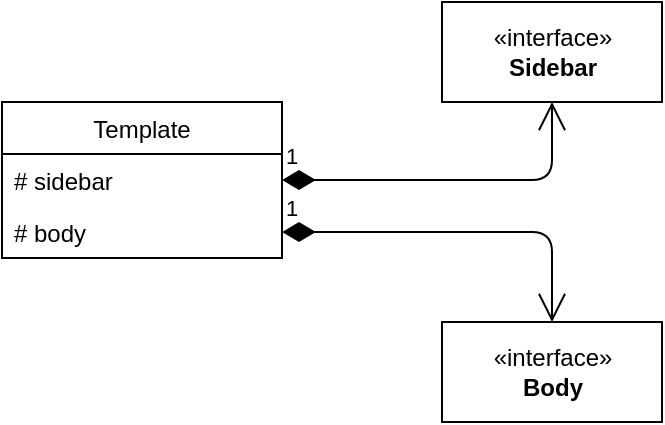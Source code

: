 <mxfile version="13.0.1" type="device" pages="5"><diagram id="JZTbdQCpxXWG3SVaPBXq" name="Template"><mxGraphModel dx="1086" dy="806" grid="1" gridSize="10" guides="1" tooltips="1" connect="1" arrows="1" fold="1" page="1" pageScale="1" pageWidth="1169" pageHeight="827" math="0" shadow="0"><root><mxCell id="YehwHi8XUBwLqJTLHgFu-0"/><mxCell id="YehwHi8XUBwLqJTLHgFu-1" parent="YehwHi8XUBwLqJTLHgFu-0"/><mxCell id="YehwHi8XUBwLqJTLHgFu-6" value="«interface»&lt;br&gt;&lt;b&gt;Sidebar&lt;/b&gt;" style="html=1;" parent="YehwHi8XUBwLqJTLHgFu-1" vertex="1"><mxGeometry x="360" y="70" width="110" height="50" as="geometry"/></mxCell><mxCell id="YehwHi8XUBwLqJTLHgFu-7" value="«interface»&lt;br&gt;&lt;b&gt;Body&lt;/b&gt;" style="html=1;" parent="YehwHi8XUBwLqJTLHgFu-1" vertex="1"><mxGeometry x="360" y="230" width="110" height="50" as="geometry"/></mxCell><mxCell id="YehwHi8XUBwLqJTLHgFu-8" value="1" style="endArrow=open;html=1;endSize=12;startArrow=diamondThin;startSize=14;startFill=1;edgeStyle=orthogonalEdgeStyle;align=left;verticalAlign=bottom;" parent="YehwHi8XUBwLqJTLHgFu-1" source="YehwHi8XUBwLqJTLHgFu-3" target="YehwHi8XUBwLqJTLHgFu-6" edge="1"><mxGeometry x="-1" y="3" relative="1" as="geometry"><mxPoint x="200" y="320" as="sourcePoint"/><mxPoint x="360" y="320" as="targetPoint"/></mxGeometry></mxCell><mxCell id="YehwHi8XUBwLqJTLHgFu-9" value="1" style="endArrow=open;html=1;endSize=12;startArrow=diamondThin;startSize=14;startFill=1;edgeStyle=orthogonalEdgeStyle;align=left;verticalAlign=bottom;" parent="YehwHi8XUBwLqJTLHgFu-1" source="YehwHi8XUBwLqJTLHgFu-4" target="YehwHi8XUBwLqJTLHgFu-7" edge="1"><mxGeometry x="-1" y="3" relative="1" as="geometry"><mxPoint x="200" y="360" as="sourcePoint"/><mxPoint x="360" y="360" as="targetPoint"/></mxGeometry></mxCell><mxCell id="YehwHi8XUBwLqJTLHgFu-2" value="Template" style="swimlane;fontStyle=0;childLayout=stackLayout;horizontal=1;startSize=26;fillColor=none;horizontalStack=0;resizeParent=1;resizeParentMax=0;resizeLast=0;collapsible=1;marginBottom=0;" parent="YehwHi8XUBwLqJTLHgFu-1" vertex="1"><mxGeometry x="140" y="120" width="140" height="78" as="geometry"/></mxCell><mxCell id="YehwHi8XUBwLqJTLHgFu-3" value="# sidebar" style="text;strokeColor=none;fillColor=none;align=left;verticalAlign=top;spacingLeft=4;spacingRight=4;overflow=hidden;rotatable=0;points=[[0,0.5],[1,0.5]];portConstraint=eastwest;" parent="YehwHi8XUBwLqJTLHgFu-2" vertex="1"><mxGeometry y="26" width="140" height="26" as="geometry"/></mxCell><mxCell id="YehwHi8XUBwLqJTLHgFu-4" value="# body" style="text;strokeColor=none;fillColor=none;align=left;verticalAlign=top;spacingLeft=4;spacingRight=4;overflow=hidden;rotatable=0;points=[[0,0.5],[1,0.5]];portConstraint=eastwest;" parent="YehwHi8XUBwLqJTLHgFu-2" vertex="1"><mxGeometry y="52" width="140" height="26" as="geometry"/></mxCell></root></mxGraphModel></diagram><diagram id="7Dfi5eigfDp-_R0_c6Ey" name="Page-7"><mxGraphModel dx="1086" dy="806" grid="1" gridSize="10" guides="1" tooltips="1" connect="1" arrows="1" fold="1" page="1" pageScale="1" pageWidth="1169" pageHeight="827" math="0" shadow="0"><root><mxCell id="QFrY1DMon-wAGihlqS-A-0"/><mxCell id="QFrY1DMon-wAGihlqS-A-1" parent="QFrY1DMon-wAGihlqS-A-0"/><mxCell id="lQx2thEMfqi2KLcOTXvt-4" style="edgeStyle=orthogonalEdgeStyle;rounded=1;orthogonalLoop=1;jettySize=auto;html=1;startArrow=classicThin;startFill=1;endArrow=classicThin;endFill=1;targetPerimeterSpacing=0;" parent="QFrY1DMon-wAGihlqS-A-1" source="lQx2thEMfqi2KLcOTXvt-0" target="lQx2thEMfqi2KLcOTXvt-2" edge="1"><mxGeometry relative="1" as="geometry"/></mxCell><mxCell id="lQx2thEMfqi2KLcOTXvt-5" style="edgeStyle=orthogonalEdgeStyle;rounded=1;orthogonalLoop=1;jettySize=auto;html=1;startArrow=classicThin;startFill=1;endArrow=classicThin;endFill=1;targetPerimeterSpacing=0;" parent="QFrY1DMon-wAGihlqS-A-1" source="lQx2thEMfqi2KLcOTXvt-0" target="lQx2thEMfqi2KLcOTXvt-1" edge="1"><mxGeometry relative="1" as="geometry"/></mxCell><mxCell id="lQx2thEMfqi2KLcOTXvt-0" value="collections view" style="whiteSpace=wrap;html=1;aspect=fixed;" parent="QFrY1DMon-wAGihlqS-A-1" vertex="1"><mxGeometry x="360" y="80" width="80" height="80" as="geometry"/></mxCell><mxCell id="lQx2thEMfqi2KLcOTXvt-6" style="edgeStyle=orthogonalEdgeStyle;rounded=1;orthogonalLoop=1;jettySize=auto;html=1;entryX=0;entryY=0.5;entryDx=0;entryDy=0;startArrow=classicThin;startFill=1;endArrow=classicThin;endFill=1;targetPerimeterSpacing=0;" parent="QFrY1DMon-wAGihlqS-A-1" source="lQx2thEMfqi2KLcOTXvt-1" target="lQx2thEMfqi2KLcOTXvt-2" edge="1"><mxGeometry relative="1" as="geometry"/></mxCell><mxCell id="lQx2thEMfqi2KLcOTXvt-1" value="collection view" style="whiteSpace=wrap;html=1;aspect=fixed;" parent="QFrY1DMon-wAGihlqS-A-1" vertex="1"><mxGeometry x="240" y="240" width="80" height="80" as="geometry"/></mxCell><mxCell id="lQx2thEMfqi2KLcOTXvt-2" value="collection form" style="whiteSpace=wrap;html=1;aspect=fixed;" parent="QFrY1DMon-wAGihlqS-A-1" vertex="1"><mxGeometry x="480" y="240" width="80" height="80" as="geometry"/></mxCell></root></mxGraphModel></diagram><diagram id="5L6_Mxz8iLf0Zuie65mB" name="Page-3"><mxGraphModel dx="1086" dy="806" grid="1" gridSize="10" guides="1" tooltips="1" connect="1" arrows="1" fold="1" page="1" pageScale="1" pageWidth="1169" pageHeight="827" math="0" shadow="0"><root><mxCell id="aebxE1xNeICZzcEWhHVF-0"/><mxCell id="aebxE1xNeICZzcEWhHVF-1" parent="aebxE1xNeICZzcEWhHVF-0"/><mxCell id="aebxE1xNeICZzcEWhHVF-15" style="edgeStyle=orthogonalEdgeStyle;rounded=0;orthogonalLoop=1;jettySize=auto;html=1;entryX=0;entryY=0.5;entryDx=0;entryDy=0;" edge="1" parent="aebxE1xNeICZzcEWhHVF-1" source="aebxE1xNeICZzcEWhHVF-2" target="aebxE1xNeICZzcEWhHVF-4"><mxGeometry relative="1" as="geometry"/></mxCell><mxCell id="aebxE1xNeICZzcEWhHVF-16" style="edgeStyle=orthogonalEdgeStyle;rounded=0;orthogonalLoop=1;jettySize=auto;html=1;" edge="1" parent="aebxE1xNeICZzcEWhHVF-1" source="aebxE1xNeICZzcEWhHVF-2" target="aebxE1xNeICZzcEWhHVF-3"><mxGeometry relative="1" as="geometry"/></mxCell><mxCell id="aebxE1xNeICZzcEWhHVF-2" value="object" style="whiteSpace=wrap;html=1;aspect=fixed;" vertex="1" parent="aebxE1xNeICZzcEWhHVF-1"><mxGeometry x="360" y="120" width="80" height="80" as="geometry"/></mxCell><mxCell id="aebxE1xNeICZzcEWhHVF-3" value="media files" style="whiteSpace=wrap;html=1;aspect=fixed;" vertex="1" parent="aebxE1xNeICZzcEWhHVF-1"><mxGeometry x="520" y="200" width="80" height="80" as="geometry"/></mxCell><mxCell id="aebxE1xNeICZzcEWhHVF-4" value="media records" style="whiteSpace=wrap;html=1;aspect=fixed;" vertex="1" parent="aebxE1xNeICZzcEWhHVF-1"><mxGeometry x="520" y="40" width="80" height="80" as="geometry"/></mxCell><mxCell id="aebxE1xNeICZzcEWhHVF-10" style="edgeStyle=orthogonalEdgeStyle;rounded=0;orthogonalLoop=1;jettySize=auto;html=1;entryX=0.5;entryY=1;entryDx=0;entryDy=0;" edge="1" parent="aebxE1xNeICZzcEWhHVF-1" source="aebxE1xNeICZzcEWhHVF-5" target="aebxE1xNeICZzcEWhHVF-3"><mxGeometry relative="1" as="geometry"/></mxCell><mxCell id="aebxE1xNeICZzcEWhHVF-5" value="media processors" style="whiteSpace=wrap;html=1;aspect=fixed;" vertex="1" parent="aebxE1xNeICZzcEWhHVF-1"><mxGeometry x="520" y="400" width="80" height="80" as="geometry"/></mxCell><mxCell id="aebxE1xNeICZzcEWhHVF-9" style="edgeStyle=orthogonalEdgeStyle;rounded=0;orthogonalLoop=1;jettySize=auto;html=1;entryX=0;entryY=0.5;entryDx=0;entryDy=0;" edge="1" parent="aebxE1xNeICZzcEWhHVF-1" source="aebxE1xNeICZzcEWhHVF-6" target="aebxE1xNeICZzcEWhHVF-5"><mxGeometry relative="1" as="geometry"/></mxCell><mxCell id="aebxE1xNeICZzcEWhHVF-6" value="media API" style="whiteSpace=wrap;html=1;aspect=fixed;" vertex="1" parent="aebxE1xNeICZzcEWhHVF-1"><mxGeometry x="360" y="400" width="80" height="80" as="geometry"/></mxCell><mxCell id="aebxE1xNeICZzcEWhHVF-8" value="media transform" style="edgeStyle=orthogonalEdgeStyle;rounded=0;orthogonalLoop=1;jettySize=auto;html=1;entryX=0;entryY=0.5;entryDx=0;entryDy=0;exitX=0.5;exitY=1;exitDx=0;exitDy=0;" edge="1" parent="aebxE1xNeICZzcEWhHVF-1" source="aebxE1xNeICZzcEWhHVF-7" target="aebxE1xNeICZzcEWhHVF-6"><mxGeometry relative="1" as="geometry"/></mxCell><mxCell id="aebxE1xNeICZzcEWhHVF-13" style="edgeStyle=orthogonalEdgeStyle;rounded=0;orthogonalLoop=1;jettySize=auto;html=1;entryX=0;entryY=0.5;entryDx=0;entryDy=0;exitX=0.5;exitY=0;exitDx=0;exitDy=0;" edge="1" parent="aebxE1xNeICZzcEWhHVF-1" source="aebxE1xNeICZzcEWhHVF-7" target="aebxE1xNeICZzcEWhHVF-2"><mxGeometry relative="1" as="geometry"/></mxCell><mxCell id="aebxE1xNeICZzcEWhHVF-14" value="media life cycle" style="edgeLabel;html=1;align=center;verticalAlign=middle;resizable=0;points=[];" vertex="1" connectable="0" parent="aebxE1xNeICZzcEWhHVF-13"><mxGeometry y="-1" relative="1" as="geometry"><mxPoint x="1" y="-1" as="offset"/></mxGeometry></mxCell><mxCell id="aebxE1xNeICZzcEWhHVF-7" value="media editors" style="whiteSpace=wrap;html=1;aspect=fixed;" vertex="1" parent="aebxE1xNeICZzcEWhHVF-1"><mxGeometry x="200" y="240" width="80" height="80" as="geometry"/></mxCell><mxCell id="aebxE1xNeICZzcEWhHVF-11" value="media descriptor" style="whiteSpace=wrap;html=1;aspect=fixed;" vertex="1" parent="aebxE1xNeICZzcEWhHVF-1"><mxGeometry x="360" y="240" width="80" height="80" as="geometry"/></mxCell><mxCell id="aebxE1xNeICZzcEWhHVF-17" value="" style="endArrow=none;dashed=1;html=1;entryX=0.5;entryY=1;entryDx=0;entryDy=0;exitX=0.5;exitY=0;exitDx=0;exitDy=0;" edge="1" parent="aebxE1xNeICZzcEWhHVF-1" source="aebxE1xNeICZzcEWhHVF-3" target="aebxE1xNeICZzcEWhHVF-4"><mxGeometry width="50" height="50" relative="1" as="geometry"><mxPoint x="690" y="440" as="sourcePoint"/><mxPoint x="740" y="390" as="targetPoint"/></mxGeometry></mxCell><mxCell id="aebxE1xNeICZzcEWhHVF-18" value="" style="endArrow=none;dashed=1;html=1;entryX=0;entryY=0.5;entryDx=0;entryDy=0;exitX=1;exitY=0.5;exitDx=0;exitDy=0;" edge="1" parent="aebxE1xNeICZzcEWhHVF-1" source="aebxE1xNeICZzcEWhHVF-7" target="aebxE1xNeICZzcEWhHVF-11"><mxGeometry width="50" height="50" relative="1" as="geometry"><mxPoint x="300" y="380" as="sourcePoint"/><mxPoint x="350" y="330" as="targetPoint"/></mxGeometry></mxCell><mxCell id="aebxE1xNeICZzcEWhHVF-20" style="edgeStyle=orthogonalEdgeStyle;rounded=0;orthogonalLoop=1;jettySize=auto;html=1;entryX=0;entryY=0.5;entryDx=0;entryDy=0;" edge="1" parent="aebxE1xNeICZzcEWhHVF-1" source="aebxE1xNeICZzcEWhHVF-19" target="aebxE1xNeICZzcEWhHVF-7"><mxGeometry relative="1" as="geometry"/></mxCell><mxCell id="aebxE1xNeICZzcEWhHVF-19" value="dev" style="whiteSpace=wrap;html=1;aspect=fixed;" vertex="1" parent="aebxE1xNeICZzcEWhHVF-1"><mxGeometry x="40" y="240" width="80" height="80" as="geometry"/></mxCell></root></mxGraphModel></diagram><diagram id="ZsuXTkk0YYXv0cFJ7MNA" name="Page-4"><mxGraphModel dx="1944" dy="822" grid="1" gridSize="10" guides="1" tooltips="1" connect="1" arrows="1" fold="1" page="1" pageScale="1" pageWidth="1169" pageHeight="827" math="0" shadow="0"><root><mxCell id="Z3eSwimWQXS5eCq4p7M_-0"/><mxCell id="Z3eSwimWQXS5eCq4p7M_-1" parent="Z3eSwimWQXS5eCq4p7M_-0"/><mxCell id="Z3eSwimWQXS5eCq4p7M_-10" value="1" style="endArrow=open;html=1;endSize=12;startArrow=diamondThin;startSize=14;startFill=1;edgeStyle=orthogonalEdgeStyle;align=left;verticalAlign=bottom;" edge="1" parent="Z3eSwimWQXS5eCq4p7M_-1" source="Z3eSwimWQXS5eCq4p7M_-3" target="Z3eSwimWQXS5eCq4p7M_-6"><mxGeometry x="-1" y="3" relative="1" as="geometry"><mxPoint x="680" y="268" as="sourcePoint"/><mxPoint x="840" y="268" as="targetPoint"/></mxGeometry></mxCell><mxCell id="Z3eSwimWQXS5eCq4p7M_-2" value="ImageEditor" style="swimlane;fontStyle=0;childLayout=stackLayout;horizontal=1;startSize=26;fillColor=none;horizontalStack=0;resizeParent=1;resizeParentMax=0;resizeLast=0;collapsible=1;marginBottom=0;" vertex="1" parent="Z3eSwimWQXS5eCq4p7M_-1"><mxGeometry x="400" y="158" width="140" height="494" as="geometry"/></mxCell><mxCell id="Z3eSwimWQXS5eCq4p7M_-3" value="- actions" style="text;strokeColor=none;fillColor=none;align=left;verticalAlign=top;spacingLeft=4;spacingRight=4;overflow=hidden;rotatable=0;points=[[0,0.5],[1,0.5]];portConstraint=eastwest;" vertex="1" parent="Z3eSwimWQXS5eCq4p7M_-2"><mxGeometry y="26" width="140" height="26" as="geometry"/></mxCell><mxCell id="Z3eSwimWQXS5eCq4p7M_-4" value="- editor" style="text;strokeColor=none;fillColor=none;align=left;verticalAlign=top;spacingLeft=4;spacingRight=4;overflow=hidden;rotatable=0;points=[[0,0.5],[1,0.5]];portConstraint=eastwest;" vertex="1" parent="Z3eSwimWQXS5eCq4p7M_-2"><mxGeometry y="52" width="140" height="26" as="geometry"/></mxCell><mxCell id="Z3eSwimWQXS5eCq4p7M_-11" value="" style="line;strokeWidth=1;fillColor=none;align=left;verticalAlign=middle;spacingTop=-1;spacingLeft=3;spacingRight=3;rotatable=0;labelPosition=right;points=[];portConstraint=eastwest;" vertex="1" parent="Z3eSwimWQXS5eCq4p7M_-2"><mxGeometry y="78" width="140" height="8" as="geometry"/></mxCell><mxCell id="Z3eSwimWQXS5eCq4p7M_-5" value="+ config(config)" style="text;strokeColor=none;fillColor=none;align=left;verticalAlign=top;spacingLeft=4;spacingRight=4;overflow=hidden;rotatable=0;points=[[0,0.5],[1,0.5]];portConstraint=eastwest;" vertex="1" parent="Z3eSwimWQXS5eCq4p7M_-2"><mxGeometry y="86" width="140" height="26" as="geometry"/></mxCell><mxCell id="Z3eSwimWQXS5eCq4p7M_-12" value="+ open(image, callback)" style="text;strokeColor=none;fillColor=none;align=left;verticalAlign=top;spacingLeft=4;spacingRight=4;overflow=hidden;rotatable=0;points=[[0,0.5],[1,0.5]];portConstraint=eastwest;" vertex="1" parent="Z3eSwimWQXS5eCq4p7M_-2"><mxGeometry y="112" width="140" height="26" as="geometry"/></mxCell><mxCell id="Z3eSwimWQXS5eCq4p7M_-13" value="" style="line;strokeWidth=1;fillColor=none;align=left;verticalAlign=middle;spacingTop=-1;spacingLeft=3;spacingRight=3;rotatable=0;labelPosition=right;points=[];portConstraint=eastwest;" vertex="1" parent="Z3eSwimWQXS5eCq4p7M_-2"><mxGeometry y="138" width="140" height="8" as="geometry"/></mxCell><mxCell id="Z3eSwimWQXS5eCq4p7M_-14" value="- onUpload()" style="text;strokeColor=none;fillColor=none;align=left;verticalAlign=top;spacingLeft=4;spacingRight=4;overflow=hidden;rotatable=0;points=[[0,0.5],[1,0.5]];portConstraint=eastwest;" vertex="1" parent="Z3eSwimWQXS5eCq4p7M_-2"><mxGeometry y="146" width="140" height="26" as="geometry"/></mxCell><mxCell id="Z3eSwimWQXS5eCq4p7M_-15" value="- onLink()" style="text;strokeColor=none;fillColor=none;align=left;verticalAlign=top;spacingLeft=4;spacingRight=4;overflow=hidden;rotatable=0;points=[[0,0.5],[1,0.5]];portConstraint=eastwest;" vertex="1" parent="Z3eSwimWQXS5eCq4p7M_-2"><mxGeometry y="172" width="140" height="26" as="geometry"/></mxCell><mxCell id="Z3eSwimWQXS5eCq4p7M_-16" value="- onForm()" style="text;strokeColor=none;fillColor=none;align=left;verticalAlign=top;spacingLeft=4;spacingRight=4;overflow=hidden;rotatable=0;points=[[0,0.5],[1,0.5]];portConstraint=eastwest;" vertex="1" parent="Z3eSwimWQXS5eCq4p7M_-2"><mxGeometry y="198" width="140" height="26" as="geometry"/></mxCell><mxCell id="Z3eSwimWQXS5eCq4p7M_-17" value="- onRemove()" style="text;strokeColor=none;fillColor=none;align=left;verticalAlign=top;spacingLeft=4;spacingRight=4;overflow=hidden;rotatable=0;points=[[0,0.5],[1,0.5]];portConstraint=eastwest;" vertex="1" parent="Z3eSwimWQXS5eCq4p7M_-2"><mxGeometry y="224" width="140" height="26" as="geometry"/></mxCell><mxCell id="Z3eSwimWQXS5eCq4p7M_-18" value="" style="line;strokeWidth=1;fillColor=none;align=left;verticalAlign=middle;spacingTop=-1;spacingLeft=3;spacingRight=3;rotatable=0;labelPosition=right;points=[];portConstraint=eastwest;" vertex="1" parent="Z3eSwimWQXS5eCq4p7M_-2"><mxGeometry y="250" width="140" height="10" as="geometry"/></mxCell><mxCell id="Z3eSwimWQXS5eCq4p7M_-19" value="- onCropFree()" style="text;strokeColor=none;fillColor=none;align=left;verticalAlign=top;spacingLeft=4;spacingRight=4;overflow=hidden;rotatable=0;points=[[0,0.5],[1,0.5]];portConstraint=eastwest;" vertex="1" parent="Z3eSwimWQXS5eCq4p7M_-2"><mxGeometry y="260" width="140" height="26" as="geometry"/></mxCell><mxCell id="Z3eSwimWQXS5eCq4p7M_-21" value="- onCropCircle()" style="text;strokeColor=none;fillColor=none;align=left;verticalAlign=top;spacingLeft=4;spacingRight=4;overflow=hidden;rotatable=0;points=[[0,0.5],[1,0.5]];portConstraint=eastwest;" vertex="1" parent="Z3eSwimWQXS5eCq4p7M_-2"><mxGeometry y="286" width="140" height="26" as="geometry"/></mxCell><mxCell id="Z3eSwimWQXS5eCq4p7M_-22" value="- onTrim()" style="text;strokeColor=none;fillColor=none;align=left;verticalAlign=top;spacingLeft=4;spacingRight=4;overflow=hidden;rotatable=0;points=[[0,0.5],[1,0.5]];portConstraint=eastwest;" vertex="1" parent="Z3eSwimWQXS5eCq4p7M_-2"><mxGeometry y="312" width="140" height="26" as="geometry"/></mxCell><mxCell id="Z3eSwimWQXS5eCq4p7M_-23" value="- onFlip()" style="text;strokeColor=none;fillColor=none;align=left;verticalAlign=top;spacingLeft=4;spacingRight=4;overflow=hidden;rotatable=0;points=[[0,0.5],[1,0.5]];portConstraint=eastwest;" vertex="1" parent="Z3eSwimWQXS5eCq4p7M_-2"><mxGeometry y="338" width="140" height="26" as="geometry"/></mxCell><mxCell id="Z3eSwimWQXS5eCq4p7M_-24" value="- onRotate()" style="text;strokeColor=none;fillColor=none;align=left;verticalAlign=top;spacingLeft=4;spacingRight=4;overflow=hidden;rotatable=0;points=[[0,0.5],[1,0.5]];portConstraint=eastwest;" vertex="1" parent="Z3eSwimWQXS5eCq4p7M_-2"><mxGeometry y="364" width="140" height="26" as="geometry"/></mxCell><mxCell id="Z3eSwimWQXS5eCq4p7M_-25" value="- onBrightnessContrast()" style="text;strokeColor=none;fillColor=none;align=left;verticalAlign=top;spacingLeft=4;spacingRight=4;overflow=hidden;rotatable=0;points=[[0,0.5],[1,0.5]];portConstraint=eastwest;" vertex="1" parent="Z3eSwimWQXS5eCq4p7M_-2"><mxGeometry y="390" width="140" height="26" as="geometry"/></mxCell><mxCell id="Z3eSwimWQXS5eCq4p7M_-26" value="- onDone()" style="text;strokeColor=none;fillColor=none;align=left;verticalAlign=top;spacingLeft=4;spacingRight=4;overflow=hidden;rotatable=0;points=[[0,0.5],[1,0.5]];portConstraint=eastwest;" vertex="1" parent="Z3eSwimWQXS5eCq4p7M_-2"><mxGeometry y="416" width="140" height="26" as="geometry"/></mxCell><mxCell id="Z3eSwimWQXS5eCq4p7M_-27" value="- onUndo()" style="text;strokeColor=none;fillColor=none;align=left;verticalAlign=top;spacingLeft=4;spacingRight=4;overflow=hidden;rotatable=0;points=[[0,0.5],[1,0.5]];portConstraint=eastwest;" vertex="1" parent="Z3eSwimWQXS5eCq4p7M_-2"><mxGeometry y="442" width="140" height="26" as="geometry"/></mxCell><mxCell id="Z3eSwimWQXS5eCq4p7M_-28" value="- onClose()" style="text;strokeColor=none;fillColor=none;align=left;verticalAlign=top;spacingLeft=4;spacingRight=4;overflow=hidden;rotatable=0;points=[[0,0.5],[1,0.5]];portConstraint=eastwest;" vertex="1" parent="Z3eSwimWQXS5eCq4p7M_-2"><mxGeometry y="468" width="140" height="26" as="geometry"/></mxCell><mxCell id="Z3eSwimWQXS5eCq4p7M_-6" value="Actions" style="swimlane;fontStyle=0;childLayout=stackLayout;horizontal=1;startSize=26;fillColor=none;horizontalStack=0;resizeParent=1;resizeParentMax=0;resizeLast=0;collapsible=1;marginBottom=0;" vertex="1" parent="Z3eSwimWQXS5eCq4p7M_-1"><mxGeometry x="680" y="80" width="140" height="104" as="geometry"/></mxCell><mxCell id="Z3eSwimWQXS5eCq4p7M_-7" value="+ field: type" style="text;strokeColor=none;fillColor=none;align=left;verticalAlign=top;spacingLeft=4;spacingRight=4;overflow=hidden;rotatable=0;points=[[0,0.5],[1,0.5]];portConstraint=eastwest;" vertex="1" parent="Z3eSwimWQXS5eCq4p7M_-6"><mxGeometry y="26" width="140" height="26" as="geometry"/></mxCell><mxCell id="Z3eSwimWQXS5eCq4p7M_-8" value="+ field: type" style="text;strokeColor=none;fillColor=none;align=left;verticalAlign=top;spacingLeft=4;spacingRight=4;overflow=hidden;rotatable=0;points=[[0,0.5],[1,0.5]];portConstraint=eastwest;" vertex="1" parent="Z3eSwimWQXS5eCq4p7M_-6"><mxGeometry y="52" width="140" height="26" as="geometry"/></mxCell><mxCell id="Z3eSwimWQXS5eCq4p7M_-9" value="+ field: type" style="text;strokeColor=none;fillColor=none;align=left;verticalAlign=top;spacingLeft=4;spacingRight=4;overflow=hidden;rotatable=0;points=[[0,0.5],[1,0.5]];portConstraint=eastwest;" vertex="1" parent="Z3eSwimWQXS5eCq4p7M_-6"><mxGeometry y="78" width="140" height="26" as="geometry"/></mxCell><mxCell id="Z3eSwimWQXS5eCq4p7M_-29" value="IconControl" style="swimlane;fontStyle=1;align=center;verticalAlign=top;childLayout=stackLayout;horizontal=1;startSize=26;horizontalStack=0;resizeParent=1;resizeParentMax=0;resizeLast=0;collapsible=1;marginBottom=0;" vertex="1" parent="Z3eSwimWQXS5eCq4p7M_-1"><mxGeometry x="80" y="158" width="160" height="276" as="geometry"/></mxCell><mxCell id="Z3eSwimWQXS5eCq4p7M_-30" value="- imageEditor" style="text;strokeColor=none;fillColor=none;align=left;verticalAlign=top;spacingLeft=4;spacingRight=4;overflow=hidden;rotatable=0;points=[[0,0.5],[1,0.5]];portConstraint=eastwest;" vertex="1" parent="Z3eSwimWQXS5eCq4p7M_-29"><mxGeometry y="26" width="160" height="26" as="geometry"/></mxCell><mxCell id="Z3eSwimWQXS5eCq4p7M_-31" value="" style="line;strokeWidth=1;fillColor=none;align=left;verticalAlign=middle;spacingTop=-1;spacingLeft=3;spacingRight=3;rotatable=0;labelPosition=right;points=[];portConstraint=eastwest;" vertex="1" parent="Z3eSwimWQXS5eCq4p7M_-29"><mxGeometry y="52" width="160" height="8" as="geometry"/></mxCell><mxCell id="Z3eSwimWQXS5eCq4p7M_-32" value="+ config(config)" style="text;strokeColor=none;fillColor=none;align=left;verticalAlign=top;spacingLeft=4;spacingRight=4;overflow=hidden;rotatable=0;points=[[0,0.5],[1,0.5]];portConstraint=eastwest;" vertex="1" parent="Z3eSwimWQXS5eCq4p7M_-29"><mxGeometry y="60" width="160" height="26" as="geometry"/></mxCell><mxCell id="Z3eSwimWQXS5eCq4p7M_-33" value="" style="line;strokeWidth=1;fillColor=none;align=left;verticalAlign=middle;spacingTop=-1;spacingLeft=3;spacingRight=3;rotatable=0;labelPosition=right;points=[];portConstraint=eastwest;" vertex="1" parent="Z3eSwimWQXS5eCq4p7M_-29"><mxGeometry y="86" width="160" height="8" as="geometry"/></mxCell><mxCell id="Z3eSwimWQXS5eCq4p7M_-34" value="- onEditorOpen()" style="text;strokeColor=none;fillColor=none;align=left;verticalAlign=top;spacingLeft=4;spacingRight=4;overflow=hidden;rotatable=0;points=[[0,0.5],[1,0.5]];portConstraint=eastwest;" vertex="1" parent="Z3eSwimWQXS5eCq4p7M_-29"><mxGeometry y="94" width="160" height="26" as="geometry"/></mxCell><mxCell id="Z3eSwimWQXS5eCq4p7M_-35" value="- onEditorClose(image)" style="text;strokeColor=none;fillColor=none;align=left;verticalAlign=top;spacingLeft=4;spacingRight=4;overflow=hidden;rotatable=0;points=[[0,0.5],[1,0.5]];portConstraint=eastwest;" vertex="1" parent="Z3eSwimWQXS5eCq4p7M_-29"><mxGeometry y="120" width="160" height="26" as="geometry"/></mxCell><mxCell id="Z3eSwimWQXS5eCq4p7M_-40" value="- onEditorForm()" style="text;strokeColor=none;fillColor=none;align=left;verticalAlign=top;spacingLeft=4;spacingRight=4;overflow=hidden;rotatable=0;points=[[0,0.5],[1,0.5]];portConstraint=eastwest;" vertex="1" parent="Z3eSwimWQXS5eCq4p7M_-29"><mxGeometry y="146" width="160" height="26" as="geometry"/></mxCell><mxCell id="Z3eSwimWQXS5eCq4p7M_-36" value="- onEditorUpload(handler)" style="text;strokeColor=none;fillColor=none;align=left;verticalAlign=top;spacingLeft=4;spacingRight=4;overflow=hidden;rotatable=0;points=[[0,0.5],[1,0.5]];portConstraint=eastwest;" vertex="1" parent="Z3eSwimWQXS5eCq4p7M_-29"><mxGeometry y="172" width="160" height="26" as="geometry"/></mxCell><mxCell id="Z3eSwimWQXS5eCq4p7M_-37" value="- onEditorLink(handler)" style="text;strokeColor=none;fillColor=none;align=left;verticalAlign=top;spacingLeft=4;spacingRight=4;overflow=hidden;rotatable=0;points=[[0,0.5],[1,0.5]];portConstraint=eastwest;" vertex="1" parent="Z3eSwimWQXS5eCq4p7M_-29"><mxGeometry y="198" width="160" height="26" as="geometry"/></mxCell><mxCell id="Z3eSwimWQXS5eCq4p7M_-38" value="- onEditorChange(image)" style="text;strokeColor=none;fillColor=none;align=left;verticalAlign=top;spacingLeft=4;spacingRight=4;overflow=hidden;rotatable=0;points=[[0,0.5],[1,0.5]];portConstraint=eastwest;" vertex="1" parent="Z3eSwimWQXS5eCq4p7M_-29"><mxGeometry y="224" width="160" height="26" as="geometry"/></mxCell><mxCell id="Z3eSwimWQXS5eCq4p7M_-39" value="- onEditorRemove(image)" style="text;strokeColor=none;fillColor=none;align=left;verticalAlign=top;spacingLeft=4;spacingRight=4;overflow=hidden;rotatable=0;points=[[0,0.5],[1,0.5]];portConstraint=eastwest;" vertex="1" parent="Z3eSwimWQXS5eCq4p7M_-29"><mxGeometry y="250" width="160" height="26" as="geometry"/></mxCell><mxCell id="Z3eSwimWQXS5eCq4p7M_-45" value="GraphicAssets" style="swimlane;fontStyle=1;align=center;verticalAlign=top;childLayout=stackLayout;horizontal=1;startSize=26;horizontalStack=0;resizeParent=1;resizeParentMax=0;resizeLast=0;collapsible=1;marginBottom=0;" vertex="1" parent="Z3eSwimWQXS5eCq4p7M_-1"><mxGeometry x="80" y="480" width="160" height="276" as="geometry"/></mxCell><mxCell id="Z3eSwimWQXS5eCq4p7M_-46" value="- imageEditor" style="text;strokeColor=none;fillColor=none;align=left;verticalAlign=top;spacingLeft=4;spacingRight=4;overflow=hidden;rotatable=0;points=[[0,0.5],[1,0.5]];portConstraint=eastwest;" vertex="1" parent="Z3eSwimWQXS5eCq4p7M_-45"><mxGeometry y="26" width="160" height="26" as="geometry"/></mxCell><mxCell id="Z3eSwimWQXS5eCq4p7M_-47" value="" style="line;strokeWidth=1;fillColor=none;align=left;verticalAlign=middle;spacingTop=-1;spacingLeft=3;spacingRight=3;rotatable=0;labelPosition=right;points=[];portConstraint=eastwest;" vertex="1" parent="Z3eSwimWQXS5eCq4p7M_-45"><mxGeometry y="52" width="160" height="8" as="geometry"/></mxCell><mxCell id="Z3eSwimWQXS5eCq4p7M_-48" value="+ config(config)" style="text;strokeColor=none;fillColor=none;align=left;verticalAlign=top;spacingLeft=4;spacingRight=4;overflow=hidden;rotatable=0;points=[[0,0.5],[1,0.5]];portConstraint=eastwest;" vertex="1" parent="Z3eSwimWQXS5eCq4p7M_-45"><mxGeometry y="60" width="160" height="26" as="geometry"/></mxCell><mxCell id="Z3eSwimWQXS5eCq4p7M_-49" value="" style="line;strokeWidth=1;fillColor=none;align=left;verticalAlign=middle;spacingTop=-1;spacingLeft=3;spacingRight=3;rotatable=0;labelPosition=right;points=[];portConstraint=eastwest;" vertex="1" parent="Z3eSwimWQXS5eCq4p7M_-45"><mxGeometry y="86" width="160" height="8" as="geometry"/></mxCell><mxCell id="Z3eSwimWQXS5eCq4p7M_-50" value="- onEditorOpen()" style="text;strokeColor=none;fillColor=none;align=left;verticalAlign=top;spacingLeft=4;spacingRight=4;overflow=hidden;rotatable=0;points=[[0,0.5],[1,0.5]];portConstraint=eastwest;" vertex="1" parent="Z3eSwimWQXS5eCq4p7M_-45"><mxGeometry y="94" width="160" height="26" as="geometry"/></mxCell><mxCell id="Z3eSwimWQXS5eCq4p7M_-51" value="- onEditorClose(image)" style="text;strokeColor=none;fillColor=none;align=left;verticalAlign=top;spacingLeft=4;spacingRight=4;overflow=hidden;rotatable=0;points=[[0,0.5],[1,0.5]];portConstraint=eastwest;" vertex="1" parent="Z3eSwimWQXS5eCq4p7M_-45"><mxGeometry y="120" width="160" height="26" as="geometry"/></mxCell><mxCell id="Z3eSwimWQXS5eCq4p7M_-52" value="- onEditorForm()" style="text;strokeColor=none;fillColor=none;align=left;verticalAlign=top;spacingLeft=4;spacingRight=4;overflow=hidden;rotatable=0;points=[[0,0.5],[1,0.5]];portConstraint=eastwest;" vertex="1" parent="Z3eSwimWQXS5eCq4p7M_-45"><mxGeometry y="146" width="160" height="26" as="geometry"/></mxCell><mxCell id="Z3eSwimWQXS5eCq4p7M_-53" value="- onEditorUpload(handler)" style="text;strokeColor=none;fillColor=none;align=left;verticalAlign=top;spacingLeft=4;spacingRight=4;overflow=hidden;rotatable=0;points=[[0,0.5],[1,0.5]];portConstraint=eastwest;" vertex="1" parent="Z3eSwimWQXS5eCq4p7M_-45"><mxGeometry y="172" width="160" height="26" as="geometry"/></mxCell><mxCell id="Z3eSwimWQXS5eCq4p7M_-54" value="- onEditorLink(handler)" style="text;strokeColor=none;fillColor=none;align=left;verticalAlign=top;spacingLeft=4;spacingRight=4;overflow=hidden;rotatable=0;points=[[0,0.5],[1,0.5]];portConstraint=eastwest;" vertex="1" parent="Z3eSwimWQXS5eCq4p7M_-45"><mxGeometry y="198" width="160" height="26" as="geometry"/></mxCell><mxCell id="Z3eSwimWQXS5eCq4p7M_-55" value="- onEditorChange(image)" style="text;strokeColor=none;fillColor=none;align=left;verticalAlign=top;spacingLeft=4;spacingRight=4;overflow=hidden;rotatable=0;points=[[0,0.5],[1,0.5]];portConstraint=eastwest;" vertex="1" parent="Z3eSwimWQXS5eCq4p7M_-45"><mxGeometry y="224" width="160" height="26" as="geometry"/></mxCell><mxCell id="Z3eSwimWQXS5eCq4p7M_-56" value="- onEditorRemove(image)" style="text;strokeColor=none;fillColor=none;align=left;verticalAlign=top;spacingLeft=4;spacingRight=4;overflow=hidden;rotatable=0;points=[[0,0.5],[1,0.5]];portConstraint=eastwest;" vertex="1" parent="Z3eSwimWQXS5eCq4p7M_-45"><mxGeometry y="250" width="160" height="26" as="geometry"/></mxCell><mxCell id="Z3eSwimWQXS5eCq4p7M_-57" value="1" style="endArrow=open;html=1;endSize=12;startArrow=diamondThin;startSize=14;startFill=1;edgeStyle=orthogonalEdgeStyle;align=left;verticalAlign=bottom;" edge="1" parent="Z3eSwimWQXS5eCq4p7M_-1" source="Z3eSwimWQXS5eCq4p7M_-30" target="Z3eSwimWQXS5eCq4p7M_-2"><mxGeometry x="-1" y="3" relative="1" as="geometry"><mxPoint x="220" y="450" as="sourcePoint"/><mxPoint x="380" y="450" as="targetPoint"/></mxGeometry></mxCell><mxCell id="Z3eSwimWQXS5eCq4p7M_-58" value="1" style="endArrow=open;html=1;endSize=12;startArrow=diamondThin;startSize=14;startFill=1;edgeStyle=orthogonalEdgeStyle;align=left;verticalAlign=bottom;" edge="1" parent="Z3eSwimWQXS5eCq4p7M_-1" source="Z3eSwimWQXS5eCq4p7M_-46" target="Z3eSwimWQXS5eCq4p7M_-2"><mxGeometry x="-1" y="3" relative="1" as="geometry"><mxPoint x="320" y="730" as="sourcePoint"/><mxPoint x="480" y="730" as="targetPoint"/></mxGeometry></mxCell></root></mxGraphModel></diagram><diagram id="r8yeAbYx8mpTObG437oF" name="Page-5"><mxGraphModel dx="1944" dy="822" grid="1" gridSize="10" guides="1" tooltips="1" connect="1" arrows="1" fold="1" page="1" pageScale="1" pageWidth="1169" pageHeight="827" math="0" shadow="0"><root><mxCell id="QYIxVaaIvRFyJwHDpUwP-0"/><mxCell id="QYIxVaaIvRFyJwHDpUwP-1" parent="QYIxVaaIvRFyJwHDpUwP-0"/><mxCell id="QYIxVaaIvRFyJwHDpUwP-15" value="1" style="endArrow=open;html=1;endSize=12;startArrow=diamondThin;startSize=14;startFill=0;edgeStyle=orthogonalEdgeStyle;align=left;verticalAlign=bottom;" edge="1" parent="QYIxVaaIvRFyJwHDpUwP-1" source="QYIxVaaIvRFyJwHDpUwP-2" target="QYIxVaaIvRFyJwHDpUwP-10"><mxGeometry x="-1" y="3" relative="1" as="geometry"><mxPoint x="400" y="400" as="sourcePoint"/><mxPoint x="560" y="400" as="targetPoint"/><Array as="points"><mxPoint x="280" y="483"/></Array></mxGeometry></mxCell><mxCell id="QYIxVaaIvRFyJwHDpUwP-6" value="ImageEditor" style="swimlane;fontStyle=1;align=center;verticalAlign=top;childLayout=stackLayout;horizontal=1;startSize=26;horizontalStack=0;resizeParent=1;resizeParentMax=0;resizeLast=0;collapsible=1;marginBottom=0;" vertex="1" parent="QYIxVaaIvRFyJwHDpUwP-1"><mxGeometry x="680" y="120" width="160" height="406" as="geometry"/></mxCell><mxCell id="QYIxVaaIvRFyJwHDpUwP-7" value="- actions" style="text;strokeColor=none;fillColor=none;align=left;verticalAlign=top;spacingLeft=4;spacingRight=4;overflow=hidden;rotatable=0;points=[[0,0.5],[1,0.5]];portConstraint=eastwest;" vertex="1" parent="QYIxVaaIvRFyJwHDpUwP-6"><mxGeometry y="26" width="160" height="26" as="geometry"/></mxCell><mxCell id="QYIxVaaIvRFyJwHDpUwP-8" value="" style="line;strokeWidth=1;fillColor=none;align=left;verticalAlign=middle;spacingTop=-1;spacingLeft=3;spacingRight=3;rotatable=0;labelPosition=right;points=[];portConstraint=eastwest;" vertex="1" parent="QYIxVaaIvRFyJwHDpUwP-6"><mxGeometry y="52" width="160" height="8" as="geometry"/></mxCell><mxCell id="CfysTAbxlIGaurnnw9i5-2" value="+ config(config)" style="text;strokeColor=none;fillColor=none;align=left;verticalAlign=top;spacingLeft=4;spacingRight=4;overflow=hidden;rotatable=0;points=[[0,0.5],[1,0.5]];portConstraint=eastwest;" vertex="1" parent="QYIxVaaIvRFyJwHDpUwP-6"><mxGeometry y="60" width="160" height="26" as="geometry"/></mxCell><mxCell id="CfysTAbxlIGaurnnw9i5-0" value="+ open" style="text;strokeColor=none;fillColor=none;align=left;verticalAlign=top;spacingLeft=4;spacingRight=4;overflow=hidden;rotatable=0;points=[[0,0.5],[1,0.5]];portConstraint=eastwest;" vertex="1" parent="QYIxVaaIvRFyJwHDpUwP-6"><mxGeometry y="86" width="160" height="26" as="geometry"/></mxCell><mxCell id="CfysTAbxlIGaurnnw9i5-1" value="+ close" style="text;strokeColor=none;fillColor=none;align=left;verticalAlign=top;spacingLeft=4;spacingRight=4;overflow=hidden;rotatable=0;points=[[0,0.5],[1,0.5]];portConstraint=eastwest;" vertex="1" parent="QYIxVaaIvRFyJwHDpUwP-6"><mxGeometry y="112" width="160" height="26" as="geometry"/></mxCell><mxCell id="QYIxVaaIvRFyJwHDpUwP-9" value="+ getActions()" style="text;strokeColor=none;fillColor=none;align=left;verticalAlign=top;spacingLeft=4;spacingRight=4;overflow=hidden;rotatable=0;points=[[0,0.5],[1,0.5]];portConstraint=eastwest;" vertex="1" parent="QYIxVaaIvRFyJwHDpUwP-6"><mxGeometry y="138" width="160" height="26" as="geometry"/></mxCell><mxCell id="H9dJdJr0EWJR3Nt18Y-N-0" value="" style="line;strokeWidth=1;fillColor=none;align=left;verticalAlign=middle;spacingTop=-1;spacingLeft=3;spacingRight=3;rotatable=0;labelPosition=right;points=[];portConstraint=eastwest;" vertex="1" parent="QYIxVaaIvRFyJwHDpUwP-6"><mxGeometry y="164" width="160" height="8" as="geometry"/></mxCell><mxCell id="H9dJdJr0EWJR3Nt18Y-N-1" value="- onCropFree" style="text;strokeColor=none;fillColor=none;align=left;verticalAlign=top;spacingLeft=4;spacingRight=4;overflow=hidden;rotatable=0;points=[[0,0.5],[1,0.5]];portConstraint=eastwest;" vertex="1" parent="QYIxVaaIvRFyJwHDpUwP-6"><mxGeometry y="172" width="160" height="26" as="geometry"/></mxCell><mxCell id="H9dJdJr0EWJR3Nt18Y-N-2" value="- onCropCircle" style="text;strokeColor=none;fillColor=none;align=left;verticalAlign=top;spacingLeft=4;spacingRight=4;overflow=hidden;rotatable=0;points=[[0,0.5],[1,0.5]];portConstraint=eastwest;" vertex="1" parent="QYIxVaaIvRFyJwHDpUwP-6"><mxGeometry y="198" width="160" height="26" as="geometry"/></mxCell><mxCell id="M_w-t1Vtf4X7yR71LqNK-0" value="- onTrim" style="text;strokeColor=none;fillColor=none;align=left;verticalAlign=top;spacingLeft=4;spacingRight=4;overflow=hidden;rotatable=0;points=[[0,0.5],[1,0.5]];portConstraint=eastwest;" vertex="1" parent="QYIxVaaIvRFyJwHDpUwP-6"><mxGeometry y="224" width="160" height="26" as="geometry"/></mxCell><mxCell id="IUo2bh77m_YKPmYlZiiK-0" value="- onFlop" style="text;strokeColor=none;fillColor=none;align=left;verticalAlign=top;spacingLeft=4;spacingRight=4;overflow=hidden;rotatable=0;points=[[0,0.5],[1,0.5]];portConstraint=eastwest;" vertex="1" parent="QYIxVaaIvRFyJwHDpUwP-6"><mxGeometry y="250" width="160" height="26" as="geometry"/></mxCell><mxCell id="M_w-t1Vtf4X7yR71LqNK-1" value="- onFlip" style="text;strokeColor=none;fillColor=none;align=left;verticalAlign=top;spacingLeft=4;spacingRight=4;overflow=hidden;rotatable=0;points=[[0,0.5],[1,0.5]];portConstraint=eastwest;" vertex="1" parent="QYIxVaaIvRFyJwHDpUwP-6"><mxGeometry y="276" width="160" height="26" as="geometry"/></mxCell><mxCell id="CfysTAbxlIGaurnnw9i5-3" value="- onRotate" style="text;strokeColor=none;fillColor=none;align=left;verticalAlign=top;spacingLeft=4;spacingRight=4;overflow=hidden;rotatable=0;points=[[0,0.5],[1,0.5]];portConstraint=eastwest;" vertex="1" parent="QYIxVaaIvRFyJwHDpUwP-6"><mxGeometry y="302" width="160" height="26" as="geometry"/></mxCell><mxCell id="CfysTAbxlIGaurnnw9i5-4" value="- onBrightnessContrast" style="text;strokeColor=none;fillColor=none;align=left;verticalAlign=top;spacingLeft=4;spacingRight=4;overflow=hidden;rotatable=0;points=[[0,0.5],[1,0.5]];portConstraint=eastwest;" vertex="1" parent="QYIxVaaIvRFyJwHDpUwP-6"><mxGeometry y="328" width="160" height="26" as="geometry"/></mxCell><mxCell id="CfysTAbxlIGaurnnw9i5-5" value="- onDone" style="text;strokeColor=none;fillColor=none;align=left;verticalAlign=top;spacingLeft=4;spacingRight=4;overflow=hidden;rotatable=0;points=[[0,0.5],[1,0.5]];portConstraint=eastwest;" vertex="1" parent="QYIxVaaIvRFyJwHDpUwP-6"><mxGeometry y="354" width="160" height="26" as="geometry"/></mxCell><mxCell id="CfysTAbxlIGaurnnw9i5-6" value="- onUndo" style="text;strokeColor=none;fillColor=none;align=left;verticalAlign=top;spacingLeft=4;spacingRight=4;overflow=hidden;rotatable=0;points=[[0,0.5],[1,0.5]];portConstraint=eastwest;" vertex="1" parent="QYIxVaaIvRFyJwHDpUwP-6"><mxGeometry y="380" width="160" height="26" as="geometry"/></mxCell><mxCell id="QYIxVaaIvRFyJwHDpUwP-17" value="1" style="endArrow=open;html=1;endSize=12;startArrow=diamondThin;startSize=14;startFill=1;edgeStyle=orthogonalEdgeStyle;align=left;verticalAlign=bottom;" edge="1" parent="QYIxVaaIvRFyJwHDpUwP-1" source="QYIxVaaIvRFyJwHDpUwP-6" target="QYIxVaaIvRFyJwHDpUwP-10"><mxGeometry x="-1" y="3" relative="1" as="geometry"><mxPoint x="820" y="260" as="sourcePoint"/><mxPoint x="980" y="260" as="targetPoint"/><Array as="points"><mxPoint x="620" y="483"/><mxPoint x="620" y="483"/></Array></mxGeometry></mxCell><mxCell id="YjQykD5HmmdDiBkfrqpo-0" value="1" style="endArrow=open;html=1;endSize=12;startArrow=diamondThin;startSize=14;startFill=1;edgeStyle=orthogonalEdgeStyle;align=left;verticalAlign=bottom;" edge="1" parent="QYIxVaaIvRFyJwHDpUwP-1" source="QYIxVaaIvRFyJwHDpUwP-3" target="QYIxVaaIvRFyJwHDpUwP-6"><mxGeometry x="-1" y="3" relative="1" as="geometry"><mxPoint x="440" y="180" as="sourcePoint"/><mxPoint x="600" y="180" as="targetPoint"/></mxGeometry></mxCell><mxCell id="QYIxVaaIvRFyJwHDpUwP-2" value="GraphicAssets" style="swimlane;fontStyle=1;align=center;verticalAlign=top;childLayout=stackLayout;horizontal=1;startSize=26;horizontalStack=0;resizeParent=1;resizeParentMax=0;resizeLast=0;collapsible=1;marginBottom=0;" vertex="1" parent="QYIxVaaIvRFyJwHDpUwP-1"><mxGeometry x="200" y="190" width="160" height="190" as="geometry"/></mxCell><mxCell id="QYIxVaaIvRFyJwHDpUwP-3" value="- imageEditor" style="text;strokeColor=none;fillColor=none;align=left;verticalAlign=top;spacingLeft=4;spacingRight=4;overflow=hidden;rotatable=0;points=[[0,0.5],[1,0.5]];portConstraint=eastwest;" vertex="1" parent="QYIxVaaIvRFyJwHDpUwP-2"><mxGeometry y="26" width="160" height="26" as="geometry"/></mxCell><mxCell id="QYIxVaaIvRFyJwHDpUwP-14" value="- actions" style="text;strokeColor=none;fillColor=none;align=left;verticalAlign=top;spacingLeft=4;spacingRight=4;overflow=hidden;rotatable=0;points=[[0,0.5],[1,0.5]];portConstraint=eastwest;" vertex="1" parent="QYIxVaaIvRFyJwHDpUwP-2"><mxGeometry y="52" width="160" height="26" as="geometry"/></mxCell><mxCell id="QYIxVaaIvRFyJwHDpUwP-4" value="" style="line;strokeWidth=1;fillColor=none;align=left;verticalAlign=middle;spacingTop=-1;spacingLeft=3;spacingRight=3;rotatable=0;labelPosition=right;points=[];portConstraint=eastwest;" vertex="1" parent="QYIxVaaIvRFyJwHDpUwP-2"><mxGeometry y="78" width="160" height="8" as="geometry"/></mxCell><mxCell id="QYIxVaaIvRFyJwHDpUwP-5" value="- onImageUpload" style="text;strokeColor=none;fillColor=none;align=left;verticalAlign=top;spacingLeft=4;spacingRight=4;overflow=hidden;rotatable=0;points=[[0,0.5],[1,0.5]];portConstraint=eastwest;" vertex="1" parent="QYIxVaaIvRFyJwHDpUwP-2"><mxGeometry y="86" width="160" height="26" as="geometry"/></mxCell><mxCell id="QYIxVaaIvRFyJwHDpUwP-18" value="- onImageLink" style="text;strokeColor=none;fillColor=none;align=left;verticalAlign=top;spacingLeft=4;spacingRight=4;overflow=hidden;rotatable=0;points=[[0,0.5],[1,0.5]];portConstraint=eastwest;" vertex="1" parent="QYIxVaaIvRFyJwHDpUwP-2"><mxGeometry y="112" width="160" height="26" as="geometry"/></mxCell><mxCell id="QYIxVaaIvRFyJwHDpUwP-20" value="- onImageRemove" style="text;strokeColor=none;fillColor=none;align=left;verticalAlign=top;spacingLeft=4;spacingRight=4;overflow=hidden;rotatable=0;points=[[0,0.5],[1,0.5]];portConstraint=eastwest;" vertex="1" parent="QYIxVaaIvRFyJwHDpUwP-2"><mxGeometry y="138" width="160" height="26" as="geometry"/></mxCell><mxCell id="QYIxVaaIvRFyJwHDpUwP-19" value="- onMetaForm" style="text;strokeColor=none;fillColor=none;align=left;verticalAlign=top;spacingLeft=4;spacingRight=4;overflow=hidden;rotatable=0;points=[[0,0.5],[1,0.5]];portConstraint=eastwest;" vertex="1" parent="QYIxVaaIvRFyJwHDpUwP-2"><mxGeometry y="164" width="160" height="26" as="geometry"/></mxCell><mxCell id="QYIxVaaIvRFyJwHDpUwP-10" value="Actions" style="swimlane;fontStyle=1;align=center;verticalAlign=top;childLayout=stackLayout;horizontal=1;startSize=26;horizontalStack=0;resizeParent=1;resizeParentMax=0;resizeLast=0;collapsible=1;marginBottom=0;" vertex="1" parent="QYIxVaaIvRFyJwHDpUwP-1"><mxGeometry x="390" y="440" width="160" height="86" as="geometry"/></mxCell><mxCell id="QYIxVaaIvRFyJwHDpUwP-11" value="+ field: type" style="text;strokeColor=none;fillColor=none;align=left;verticalAlign=top;spacingLeft=4;spacingRight=4;overflow=hidden;rotatable=0;points=[[0,0.5],[1,0.5]];portConstraint=eastwest;" vertex="1" parent="QYIxVaaIvRFyJwHDpUwP-10"><mxGeometry y="26" width="160" height="26" as="geometry"/></mxCell><mxCell id="QYIxVaaIvRFyJwHDpUwP-12" value="" style="line;strokeWidth=1;fillColor=none;align=left;verticalAlign=middle;spacingTop=-1;spacingLeft=3;spacingRight=3;rotatable=0;labelPosition=right;points=[];portConstraint=eastwest;" vertex="1" parent="QYIxVaaIvRFyJwHDpUwP-10"><mxGeometry y="52" width="160" height="8" as="geometry"/></mxCell><mxCell id="QYIxVaaIvRFyJwHDpUwP-13" value="+ bind(container)" style="text;strokeColor=none;fillColor=none;align=left;verticalAlign=top;spacingLeft=4;spacingRight=4;overflow=hidden;rotatable=0;points=[[0,0.5],[1,0.5]];portConstraint=eastwest;" vertex="1" parent="QYIxVaaIvRFyJwHDpUwP-10"><mxGeometry y="60" width="160" height="26" as="geometry"/></mxCell></root></mxGraphModel></diagram></mxfile>